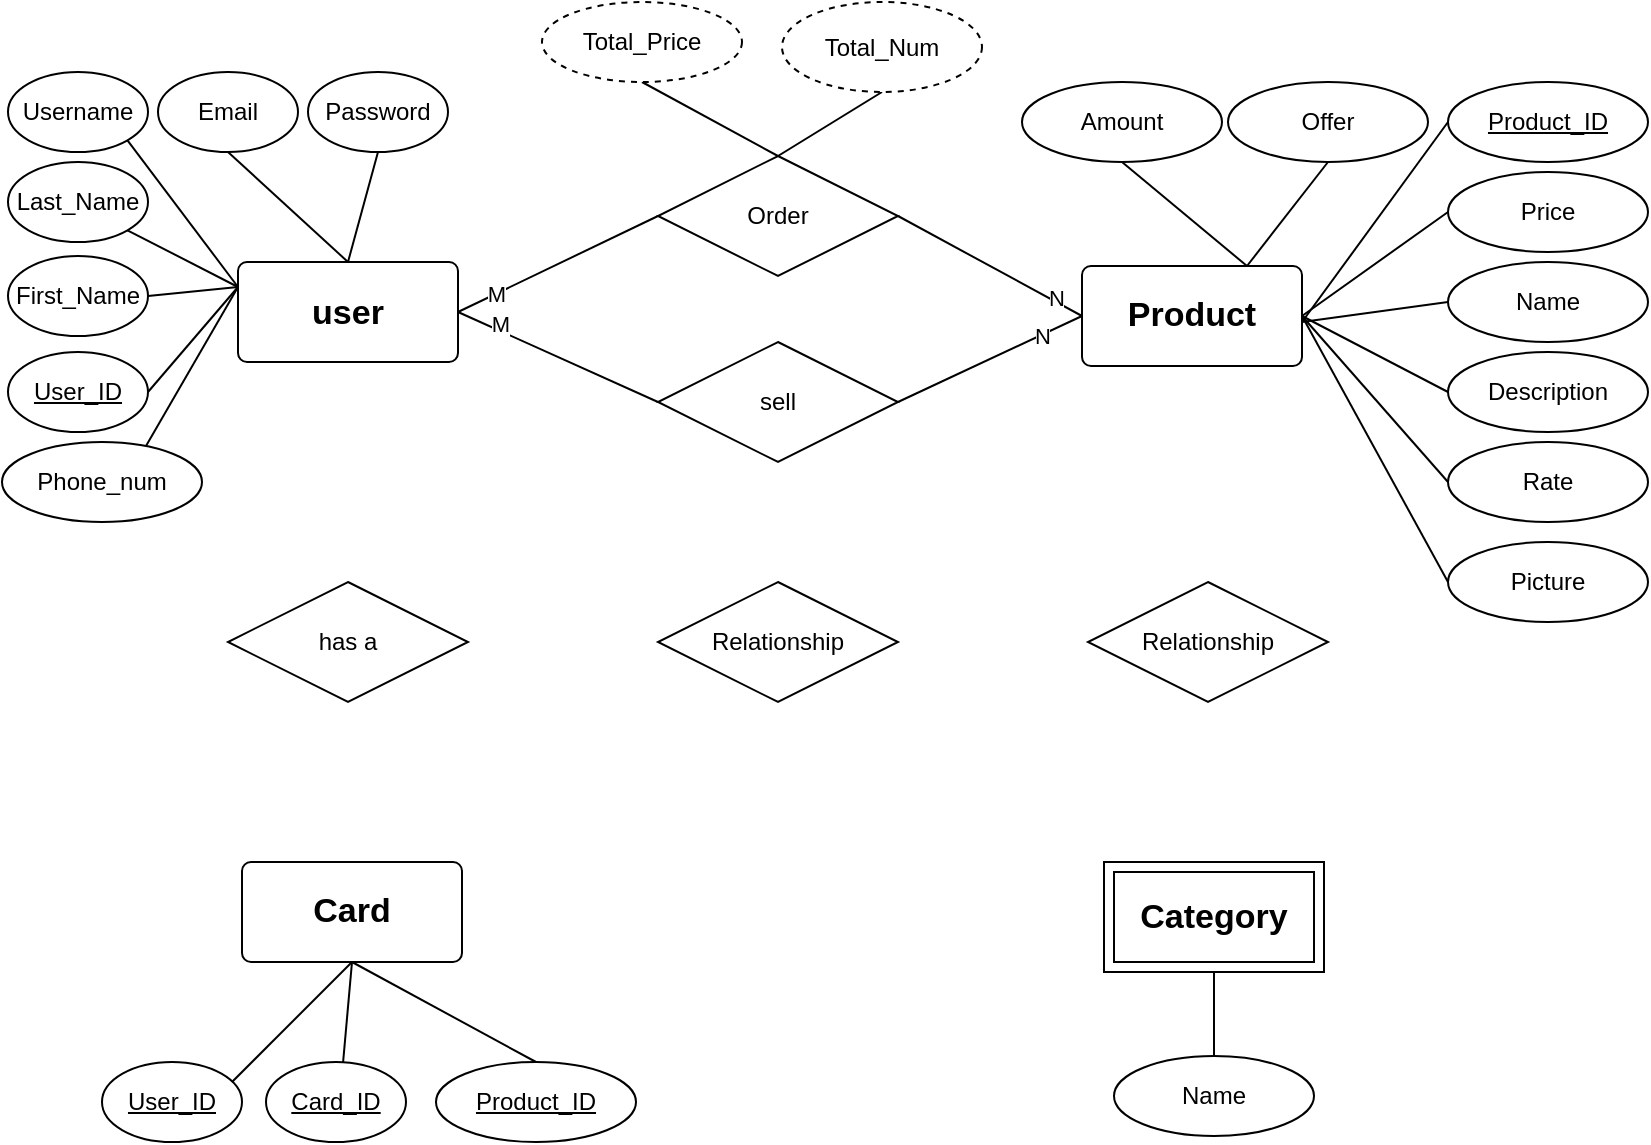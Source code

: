 <mxfile version="24.2.2" type="github">
  <diagram id="R2lEEEUBdFMjLlhIrx00" name="Page-1">
    <mxGraphModel dx="928" dy="468" grid="1" gridSize="10" guides="1" tooltips="1" connect="1" arrows="1" fold="1" page="1" pageScale="1" pageWidth="850" pageHeight="1100" math="0" shadow="0" extFonts="Permanent Marker^https://fonts.googleapis.com/css?family=Permanent+Marker">
      <root>
        <mxCell id="0" />
        <mxCell id="1" parent="0" />
        <mxCell id="x8ZEyGMmbt7tFjFz_5fG-46" value="Rate" style="ellipse;whiteSpace=wrap;html=1;align=center;" parent="1" vertex="1">
          <mxGeometry x="733" y="230" width="100" height="40" as="geometry" />
        </mxCell>
        <mxCell id="x8ZEyGMmbt7tFjFz_5fG-1" value="&lt;div style=&quot;font-size: 18px;&quot;&gt;&lt;font size=&quot;1&quot;&gt;&lt;b&gt;&lt;font style=&quot;font-size: 17px;&quot;&gt;user&lt;/font&gt;&lt;/b&gt;&lt;/font&gt;&lt;/div&gt;" style="rounded=1;arcSize=9;whiteSpace=wrap;html=1;align=center;" parent="1" vertex="1">
          <mxGeometry x="128" y="140" width="110" height="50" as="geometry" />
        </mxCell>
        <mxCell id="x8ZEyGMmbt7tFjFz_5fG-2" value="&lt;div&gt;First_Name&lt;/div&gt;" style="ellipse;whiteSpace=wrap;html=1;align=center;" parent="1" vertex="1">
          <mxGeometry x="13" y="137" width="70" height="40" as="geometry" />
        </mxCell>
        <mxCell id="x8ZEyGMmbt7tFjFz_5fG-13" style="edgeStyle=none;curved=1;rounded=0;orthogonalLoop=1;jettySize=auto;html=1;exitX=1;exitY=0.5;exitDx=0;exitDy=0;entryX=0;entryY=0.25;entryDx=0;entryDy=0;fontSize=12;startSize=8;endSize=8;endArrow=none;endFill=0;" parent="1" source="x8ZEyGMmbt7tFjFz_5fG-3" target="x8ZEyGMmbt7tFjFz_5fG-1" edge="1">
          <mxGeometry relative="1" as="geometry" />
        </mxCell>
        <mxCell id="x8ZEyGMmbt7tFjFz_5fG-3" value="&lt;div&gt;&lt;u&gt;User_ID&lt;/u&gt;&lt;/div&gt;" style="ellipse;whiteSpace=wrap;html=1;align=center;" parent="1" vertex="1">
          <mxGeometry x="13" y="185" width="70" height="40" as="geometry" />
        </mxCell>
        <mxCell id="x8ZEyGMmbt7tFjFz_5fG-16" style="edgeStyle=none;curved=1;rounded=0;orthogonalLoop=1;jettySize=auto;html=1;exitX=0.5;exitY=1;exitDx=0;exitDy=0;entryX=0;entryY=0.25;entryDx=0;entryDy=0;fontSize=12;startSize=8;endSize=8;endArrow=none;endFill=0;" parent="1" source="x8ZEyGMmbt7tFjFz_5fG-4" target="x8ZEyGMmbt7tFjFz_5fG-1" edge="1">
          <mxGeometry relative="1" as="geometry" />
        </mxCell>
        <mxCell id="x8ZEyGMmbt7tFjFz_5fG-4" value="&lt;div&gt;Phone_num&lt;/div&gt;" style="ellipse;whiteSpace=wrap;html=1;align=center;" parent="1" vertex="1">
          <mxGeometry x="10" y="230" width="100" height="40" as="geometry" />
        </mxCell>
        <mxCell id="x8ZEyGMmbt7tFjFz_5fG-11" style="edgeStyle=none;curved=1;rounded=0;orthogonalLoop=1;jettySize=auto;html=1;exitX=1;exitY=1;exitDx=0;exitDy=0;entryX=0;entryY=0.25;entryDx=0;entryDy=0;fontSize=12;startSize=8;endSize=8;endArrow=none;endFill=0;" parent="1" source="x8ZEyGMmbt7tFjFz_5fG-5" target="x8ZEyGMmbt7tFjFz_5fG-1" edge="1">
          <mxGeometry relative="1" as="geometry" />
        </mxCell>
        <mxCell id="x8ZEyGMmbt7tFjFz_5fG-5" value="&lt;div&gt;Last_Name&lt;/div&gt;" style="ellipse;whiteSpace=wrap;html=1;align=center;" parent="1" vertex="1">
          <mxGeometry x="13" y="90" width="70" height="40" as="geometry" />
        </mxCell>
        <mxCell id="x8ZEyGMmbt7tFjFz_5fG-12" style="edgeStyle=none;curved=1;rounded=0;orthogonalLoop=1;jettySize=auto;html=1;exitX=1;exitY=1;exitDx=0;exitDy=0;entryX=0;entryY=0.25;entryDx=0;entryDy=0;fontSize=12;startSize=8;endSize=8;endArrow=none;endFill=0;" parent="1" source="x8ZEyGMmbt7tFjFz_5fG-6" target="x8ZEyGMmbt7tFjFz_5fG-1" edge="1">
          <mxGeometry relative="1" as="geometry" />
        </mxCell>
        <mxCell id="x8ZEyGMmbt7tFjFz_5fG-6" value="&lt;div&gt;Username&lt;/div&gt;" style="ellipse;whiteSpace=wrap;html=1;align=center;" parent="1" vertex="1">
          <mxGeometry x="13" y="45" width="70" height="40" as="geometry" />
        </mxCell>
        <mxCell id="x8ZEyGMmbt7tFjFz_5fG-15" style="edgeStyle=none;curved=1;rounded=0;orthogonalLoop=1;jettySize=auto;html=1;exitX=0.5;exitY=1;exitDx=0;exitDy=0;entryX=0.5;entryY=0;entryDx=0;entryDy=0;fontSize=12;startSize=8;endSize=8;endArrow=none;endFill=0;" parent="1" source="x8ZEyGMmbt7tFjFz_5fG-7" target="x8ZEyGMmbt7tFjFz_5fG-1" edge="1">
          <mxGeometry relative="1" as="geometry" />
        </mxCell>
        <mxCell id="x8ZEyGMmbt7tFjFz_5fG-7" value="Password" style="ellipse;whiteSpace=wrap;html=1;align=center;" parent="1" vertex="1">
          <mxGeometry x="163" y="45" width="70" height="40" as="geometry" />
        </mxCell>
        <mxCell id="x8ZEyGMmbt7tFjFz_5fG-14" style="edgeStyle=none;curved=1;rounded=0;orthogonalLoop=1;jettySize=auto;html=1;exitX=0.5;exitY=1;exitDx=0;exitDy=0;entryX=0.5;entryY=0;entryDx=0;entryDy=0;fontSize=12;startSize=8;endSize=8;endArrow=none;endFill=0;" parent="1" source="x8ZEyGMmbt7tFjFz_5fG-8" target="x8ZEyGMmbt7tFjFz_5fG-1" edge="1">
          <mxGeometry relative="1" as="geometry" />
        </mxCell>
        <mxCell id="x8ZEyGMmbt7tFjFz_5fG-8" value="&lt;div&gt;Email&lt;/div&gt;" style="ellipse;whiteSpace=wrap;html=1;align=center;" parent="1" vertex="1">
          <mxGeometry x="88" y="45" width="70" height="40" as="geometry" />
        </mxCell>
        <mxCell id="x8ZEyGMmbt7tFjFz_5fG-10" style="edgeStyle=none;curved=1;rounded=0;orthogonalLoop=1;jettySize=auto;html=1;exitX=1;exitY=0.5;exitDx=0;exitDy=0;entryX=0;entryY=0.25;entryDx=0;entryDy=0;fontSize=12;startSize=8;endSize=8;endArrow=none;endFill=0;" parent="1" source="x8ZEyGMmbt7tFjFz_5fG-2" target="x8ZEyGMmbt7tFjFz_5fG-1" edge="1">
          <mxGeometry relative="1" as="geometry" />
        </mxCell>
        <mxCell id="x8ZEyGMmbt7tFjFz_5fG-19" value="&lt;font style=&quot;font-size: 17px;&quot;&gt;&lt;b&gt;Product&lt;/b&gt;&lt;/font&gt;" style="rounded=1;arcSize=9;whiteSpace=wrap;html=1;align=center;" parent="1" vertex="1">
          <mxGeometry x="550" y="142" width="110" height="50" as="geometry" />
        </mxCell>
        <mxCell id="x8ZEyGMmbt7tFjFz_5fG-20" value="&lt;div&gt;&lt;font style=&quot;font-size: 17px;&quot;&gt;&lt;b&gt;Card&lt;/b&gt;&lt;/font&gt;&lt;/div&gt;" style="rounded=1;arcSize=9;whiteSpace=wrap;html=1;align=center;" parent="1" vertex="1">
          <mxGeometry x="130" y="440" width="110" height="50" as="geometry" />
        </mxCell>
        <mxCell id="x8ZEyGMmbt7tFjFz_5fG-28" style="edgeStyle=none;curved=1;rounded=0;orthogonalLoop=1;jettySize=auto;html=1;exitX=0.5;exitY=1;exitDx=0;exitDy=0;entryX=0.5;entryY=1;entryDx=0;entryDy=0;fontSize=12;startSize=8;endSize=8;endArrow=none;endFill=0;" parent="1" source="x8ZEyGMmbt7tFjFz_5fG-21" target="x8ZEyGMmbt7tFjFz_5fG-20" edge="1">
          <mxGeometry relative="1" as="geometry" />
        </mxCell>
        <mxCell id="x8ZEyGMmbt7tFjFz_5fG-21" value="&lt;div&gt;&lt;u&gt;User_ID&lt;/u&gt;&lt;/div&gt;" style="ellipse;whiteSpace=wrap;html=1;align=center;" parent="1" vertex="1">
          <mxGeometry x="60" y="540" width="70" height="40" as="geometry" />
        </mxCell>
        <mxCell id="x8ZEyGMmbt7tFjFz_5fG-29" style="edgeStyle=none;curved=1;rounded=0;orthogonalLoop=1;jettySize=auto;html=1;exitX=0.5;exitY=1;exitDx=0;exitDy=0;entryX=0.5;entryY=1;entryDx=0;entryDy=0;fontSize=12;startSize=8;endSize=8;endArrow=none;endFill=0;" parent="1" source="x8ZEyGMmbt7tFjFz_5fG-22" target="x8ZEyGMmbt7tFjFz_5fG-20" edge="1">
          <mxGeometry relative="1" as="geometry" />
        </mxCell>
        <mxCell id="x8ZEyGMmbt7tFjFz_5fG-22" value="&lt;div&gt;&lt;u&gt;Card_ID&lt;/u&gt;&lt;/div&gt;" style="ellipse;whiteSpace=wrap;html=1;align=center;" parent="1" vertex="1">
          <mxGeometry x="142" y="540" width="70" height="40" as="geometry" />
        </mxCell>
        <mxCell id="x8ZEyGMmbt7tFjFz_5fG-30" style="edgeStyle=none;curved=1;rounded=0;orthogonalLoop=1;jettySize=auto;html=1;exitX=0.5;exitY=0;exitDx=0;exitDy=0;entryX=0.5;entryY=1;entryDx=0;entryDy=0;fontSize=12;startSize=8;endSize=8;endArrow=none;endFill=0;" parent="1" source="x8ZEyGMmbt7tFjFz_5fG-27" target="x8ZEyGMmbt7tFjFz_5fG-20" edge="1">
          <mxGeometry relative="1" as="geometry" />
        </mxCell>
        <mxCell id="x8ZEyGMmbt7tFjFz_5fG-27" value="&lt;div&gt;&lt;u&gt;Product_ID&lt;/u&gt;&lt;/div&gt;" style="ellipse;whiteSpace=wrap;html=1;align=center;" parent="1" vertex="1">
          <mxGeometry x="227" y="540" width="100" height="40" as="geometry" />
        </mxCell>
        <mxCell id="9xolPM95A9rNDPjECbFm-1" value="" style="rounded=0;orthogonalLoop=1;jettySize=auto;html=1;endArrow=none;endFill=0;" edge="1" parent="1" source="x8ZEyGMmbt7tFjFz_5fG-31" target="haqXAU8X_8pByM_LPozM-2">
          <mxGeometry relative="1" as="geometry" />
        </mxCell>
        <mxCell id="x8ZEyGMmbt7tFjFz_5fG-31" value="&lt;font style=&quot;font-size: 17px;&quot;&gt;&lt;b&gt;Category&lt;/b&gt;&lt;/font&gt;" style="shape=ext;margin=3;double=1;whiteSpace=wrap;html=1;align=center;" parent="1" vertex="1">
          <mxGeometry x="561" y="440" width="110" height="55" as="geometry" />
        </mxCell>
        <mxCell id="x8ZEyGMmbt7tFjFz_5fG-32" value="&lt;div&gt;&lt;u&gt;Product_ID&lt;/u&gt;&lt;/div&gt;" style="ellipse;whiteSpace=wrap;html=1;align=center;" parent="1" vertex="1">
          <mxGeometry x="733" y="50" width="100" height="40" as="geometry" />
        </mxCell>
        <mxCell id="x8ZEyGMmbt7tFjFz_5fG-33" value="&lt;div&gt;Price&lt;/div&gt;" style="ellipse;whiteSpace=wrap;html=1;align=center;" parent="1" vertex="1">
          <mxGeometry x="733" y="95" width="100" height="40" as="geometry" />
        </mxCell>
        <mxCell id="x8ZEyGMmbt7tFjFz_5fG-40" style="rounded=0;orthogonalLoop=1;jettySize=auto;html=1;exitX=0.5;exitY=1;exitDx=0;exitDy=0;entryX=0.75;entryY=0;entryDx=0;entryDy=0;endArrow=none;endFill=0;" parent="1" source="x8ZEyGMmbt7tFjFz_5fG-36" target="x8ZEyGMmbt7tFjFz_5fG-19" edge="1">
          <mxGeometry relative="1" as="geometry" />
        </mxCell>
        <mxCell id="x8ZEyGMmbt7tFjFz_5fG-36" value="&lt;div&gt;Amount&lt;/div&gt;" style="ellipse;whiteSpace=wrap;html=1;align=center;" parent="1" vertex="1">
          <mxGeometry x="520" y="50" width="100" height="40" as="geometry" />
        </mxCell>
        <mxCell id="x8ZEyGMmbt7tFjFz_5fG-38" style="rounded=0;orthogonalLoop=1;jettySize=auto;html=1;exitX=0.5;exitY=1;exitDx=0;exitDy=0;entryX=0.75;entryY=0;entryDx=0;entryDy=0;endArrow=none;endFill=0;" parent="1" source="x8ZEyGMmbt7tFjFz_5fG-37" target="x8ZEyGMmbt7tFjFz_5fG-19" edge="1">
          <mxGeometry relative="1" as="geometry" />
        </mxCell>
        <mxCell id="x8ZEyGMmbt7tFjFz_5fG-37" value="Offer" style="ellipse;whiteSpace=wrap;html=1;align=center;" parent="1" vertex="1">
          <mxGeometry x="623" y="50" width="100" height="40" as="geometry" />
        </mxCell>
        <mxCell id="x8ZEyGMmbt7tFjFz_5fG-41" style="rounded=0;orthogonalLoop=1;jettySize=auto;html=1;exitX=0;exitY=0.5;exitDx=0;exitDy=0;entryX=1;entryY=0.5;entryDx=0;entryDy=0;endArrow=none;endFill=0;" parent="1" source="x8ZEyGMmbt7tFjFz_5fG-47" target="x8ZEyGMmbt7tFjFz_5fG-19" edge="1">
          <mxGeometry relative="1" as="geometry">
            <mxPoint x="768.355" y="224.142" as="sourcePoint" />
            <mxPoint x="823" y="242.5" as="targetPoint" />
          </mxGeometry>
        </mxCell>
        <mxCell id="x8ZEyGMmbt7tFjFz_5fG-42" style="rounded=0;orthogonalLoop=1;jettySize=auto;html=1;endArrow=none;endFill=0;exitX=0;exitY=0.5;exitDx=0;exitDy=0;" parent="1" source="x8ZEyGMmbt7tFjFz_5fG-32" edge="1">
          <mxGeometry relative="1" as="geometry">
            <mxPoint x="691.5" y="270" as="sourcePoint" />
            <mxPoint x="660" y="170" as="targetPoint" />
          </mxGeometry>
        </mxCell>
        <mxCell id="x8ZEyGMmbt7tFjFz_5fG-43" value="Name" style="ellipse;whiteSpace=wrap;html=1;align=center;" parent="1" vertex="1">
          <mxGeometry x="733" y="140" width="100" height="40" as="geometry" />
        </mxCell>
        <mxCell id="x8ZEyGMmbt7tFjFz_5fG-45" style="rounded=0;orthogonalLoop=1;jettySize=auto;html=1;exitX=0;exitY=0.5;exitDx=0;exitDy=0;endArrow=none;endFill=0;" parent="1" source="x8ZEyGMmbt7tFjFz_5fG-43" edge="1">
          <mxGeometry relative="1" as="geometry">
            <mxPoint x="793" y="320" as="sourcePoint" />
            <mxPoint x="660" y="170" as="targetPoint" />
          </mxGeometry>
        </mxCell>
        <mxCell id="x8ZEyGMmbt7tFjFz_5fG-47" value="&lt;div&gt;Description&lt;/div&gt;" style="ellipse;whiteSpace=wrap;html=1;align=center;" parent="1" vertex="1">
          <mxGeometry x="733" y="185" width="100" height="40" as="geometry" />
        </mxCell>
        <mxCell id="x8ZEyGMmbt7tFjFz_5fG-50" style="rounded=0;orthogonalLoop=1;jettySize=auto;html=1;entryX=1;entryY=0.5;entryDx=0;entryDy=0;endArrow=none;endFill=0;exitX=0;exitY=0.5;exitDx=0;exitDy=0;" parent="1" source="x8ZEyGMmbt7tFjFz_5fG-33" target="x8ZEyGMmbt7tFjFz_5fG-19" edge="1">
          <mxGeometry relative="1" as="geometry">
            <mxPoint x="833" y="372.5" as="sourcePoint" />
            <mxPoint x="850.5" y="280" as="targetPoint" />
          </mxGeometry>
        </mxCell>
        <mxCell id="x8ZEyGMmbt7tFjFz_5fG-51" style="rounded=0;orthogonalLoop=1;jettySize=auto;html=1;exitX=0;exitY=0.5;exitDx=0;exitDy=0;entryX=1;entryY=0.5;entryDx=0;entryDy=0;endArrow=none;endFill=0;" parent="1" source="x8ZEyGMmbt7tFjFz_5fG-46" target="x8ZEyGMmbt7tFjFz_5fG-19" edge="1">
          <mxGeometry relative="1" as="geometry">
            <mxPoint x="793" y="333" as="sourcePoint" />
            <mxPoint x="823" y="280" as="targetPoint" />
          </mxGeometry>
        </mxCell>
        <mxCell id="haqXAU8X_8pByM_LPozM-2" value="Name" style="ellipse;whiteSpace=wrap;html=1;align=center;" parent="1" vertex="1">
          <mxGeometry x="566" y="537" width="100" height="40" as="geometry" />
        </mxCell>
        <mxCell id="haqXAU8X_8pByM_LPozM-5" style="rounded=0;orthogonalLoop=1;jettySize=auto;html=1;endArrow=none;endFill=0;entryX=0;entryY=0.5;entryDx=0;entryDy=0;exitX=1;exitY=0.5;exitDx=0;exitDy=0;" parent="1" source="haqXAU8X_8pByM_LPozM-15" target="x8ZEyGMmbt7tFjFz_5fG-19" edge="1">
          <mxGeometry relative="1" as="geometry">
            <mxPoint x="435" y="119" as="sourcePoint" />
          </mxGeometry>
        </mxCell>
        <mxCell id="haqXAU8X_8pByM_LPozM-20" value="N" style="edgeLabel;html=1;align=center;verticalAlign=middle;resizable=0;points=[];" parent="haqXAU8X_8pByM_LPozM-5" vertex="1" connectable="0">
          <mxGeometry x="0.698" y="2" relative="1" as="geometry">
            <mxPoint as="offset" />
          </mxGeometry>
        </mxCell>
        <mxCell id="haqXAU8X_8pByM_LPozM-6" style="rounded=0;orthogonalLoop=1;jettySize=auto;html=1;entryX=1;entryY=0.5;entryDx=0;entryDy=0;endArrow=none;endFill=0;exitX=0;exitY=0.5;exitDx=0;exitDy=0;" parent="1" source="haqXAU8X_8pByM_LPozM-15" target="x8ZEyGMmbt7tFjFz_5fG-1" edge="1">
          <mxGeometry relative="1" as="geometry">
            <mxPoint x="250" y="145" as="sourcePoint" />
          </mxGeometry>
        </mxCell>
        <mxCell id="haqXAU8X_8pByM_LPozM-22" value="M" style="edgeLabel;html=1;align=center;verticalAlign=middle;resizable=0;points=[];" parent="haqXAU8X_8pByM_LPozM-6" vertex="1" connectable="0">
          <mxGeometry x="0.622" relative="1" as="geometry">
            <mxPoint as="offset" />
          </mxGeometry>
        </mxCell>
        <mxCell id="haqXAU8X_8pByM_LPozM-12" style="edgeStyle=none;rounded=0;orthogonalLoop=1;jettySize=auto;html=1;entryX=0;entryY=0.5;entryDx=0;entryDy=0;endArrow=none;endFill=0;exitX=1;exitY=0.5;exitDx=0;exitDy=0;" parent="1" source="haqXAU8X_8pByM_LPozM-17" target="x8ZEyGMmbt7tFjFz_5fG-19" edge="1">
          <mxGeometry relative="1" as="geometry">
            <mxPoint x="435" y="214" as="sourcePoint" />
          </mxGeometry>
        </mxCell>
        <mxCell id="haqXAU8X_8pByM_LPozM-23" value="N" style="edgeLabel;html=1;align=center;verticalAlign=middle;resizable=0;points=[];" parent="haqXAU8X_8pByM_LPozM-12" vertex="1" connectable="0">
          <mxGeometry x="0.558" relative="1" as="geometry">
            <mxPoint as="offset" />
          </mxGeometry>
        </mxCell>
        <mxCell id="haqXAU8X_8pByM_LPozM-13" style="edgeStyle=none;rounded=0;orthogonalLoop=1;jettySize=auto;html=1;entryX=1;entryY=0.5;entryDx=0;entryDy=0;endArrow=none;endFill=0;exitX=0;exitY=0.5;exitDx=0;exitDy=0;" parent="1" source="haqXAU8X_8pByM_LPozM-17" target="x8ZEyGMmbt7tFjFz_5fG-1" edge="1">
          <mxGeometry relative="1" as="geometry">
            <mxPoint x="355" y="214" as="sourcePoint" />
          </mxGeometry>
        </mxCell>
        <mxCell id="haqXAU8X_8pByM_LPozM-24" value="M" style="edgeLabel;html=1;align=center;verticalAlign=middle;resizable=0;points=[];" parent="haqXAU8X_8pByM_LPozM-13" vertex="1" connectable="0">
          <mxGeometry x="0.61" y="-3" relative="1" as="geometry">
            <mxPoint as="offset" />
          </mxGeometry>
        </mxCell>
        <mxCell id="haqXAU8X_8pByM_LPozM-11" style="edgeStyle=none;rounded=0;orthogonalLoop=1;jettySize=auto;html=1;exitX=0;exitY=0.5;exitDx=0;exitDy=0;entryX=1;entryY=0.5;entryDx=0;entryDy=0;endArrow=none;endFill=0;" parent="1" source="haqXAU8X_8pByM_LPozM-10" target="x8ZEyGMmbt7tFjFz_5fG-19" edge="1">
          <mxGeometry relative="1" as="geometry" />
        </mxCell>
        <mxCell id="haqXAU8X_8pByM_LPozM-10" value="Picture" style="ellipse;whiteSpace=wrap;html=1;align=center;" parent="1" vertex="1">
          <mxGeometry x="733" y="280" width="100" height="40" as="geometry" />
        </mxCell>
        <mxCell id="haqXAU8X_8pByM_LPozM-15" value="Order" style="shape=rhombus;perimeter=rhombusPerimeter;whiteSpace=wrap;html=1;align=center;" parent="1" vertex="1">
          <mxGeometry x="338" y="87" width="120" height="60" as="geometry" />
        </mxCell>
        <mxCell id="haqXAU8X_8pByM_LPozM-17" value="sell" style="shape=rhombus;perimeter=rhombusPerimeter;whiteSpace=wrap;html=1;align=center;" parent="1" vertex="1">
          <mxGeometry x="338" y="180" width="120" height="60" as="geometry" />
        </mxCell>
        <mxCell id="haqXAU8X_8pByM_LPozM-28" style="edgeStyle=none;rounded=0;orthogonalLoop=1;jettySize=auto;html=1;exitX=0.5;exitY=1;exitDx=0;exitDy=0;entryX=0.5;entryY=0;entryDx=0;entryDy=0;endArrow=none;endFill=0;" parent="1" source="haqXAU8X_8pByM_LPozM-26" target="haqXAU8X_8pByM_LPozM-15" edge="1">
          <mxGeometry relative="1" as="geometry" />
        </mxCell>
        <mxCell id="haqXAU8X_8pByM_LPozM-26" value="Total_Num" style="ellipse;whiteSpace=wrap;html=1;align=center;dashed=1;" parent="1" vertex="1">
          <mxGeometry x="400" y="10" width="100" height="45" as="geometry" />
        </mxCell>
        <mxCell id="haqXAU8X_8pByM_LPozM-29" style="edgeStyle=none;rounded=0;orthogonalLoop=1;jettySize=auto;html=1;exitX=0.5;exitY=1;exitDx=0;exitDy=0;entryX=0.5;entryY=0;entryDx=0;entryDy=0;endArrow=none;endFill=0;" parent="1" source="haqXAU8X_8pByM_LPozM-27" target="haqXAU8X_8pByM_LPozM-15" edge="1">
          <mxGeometry relative="1" as="geometry" />
        </mxCell>
        <mxCell id="haqXAU8X_8pByM_LPozM-27" value="Total_Price" style="ellipse;whiteSpace=wrap;html=1;align=center;dashed=1;" parent="1" vertex="1">
          <mxGeometry x="280" y="10" width="100" height="40" as="geometry" />
        </mxCell>
        <mxCell id="haqXAU8X_8pByM_LPozM-32" value="has a" style="shape=rhombus;perimeter=rhombusPerimeter;whiteSpace=wrap;html=1;align=center;" parent="1" vertex="1">
          <mxGeometry x="123" y="300" width="120" height="60" as="geometry" />
        </mxCell>
        <mxCell id="haqXAU8X_8pByM_LPozM-33" value="Relationship" style="shape=rhombus;perimeter=rhombusPerimeter;whiteSpace=wrap;html=1;align=center;" parent="1" vertex="1">
          <mxGeometry x="338" y="300" width="120" height="60" as="geometry" />
        </mxCell>
        <mxCell id="9xolPM95A9rNDPjECbFm-2" value="Relationship" style="shape=rhombus;perimeter=rhombusPerimeter;whiteSpace=wrap;html=1;align=center;" vertex="1" parent="1">
          <mxGeometry x="553" y="300" width="120" height="60" as="geometry" />
        </mxCell>
      </root>
    </mxGraphModel>
  </diagram>
</mxfile>
